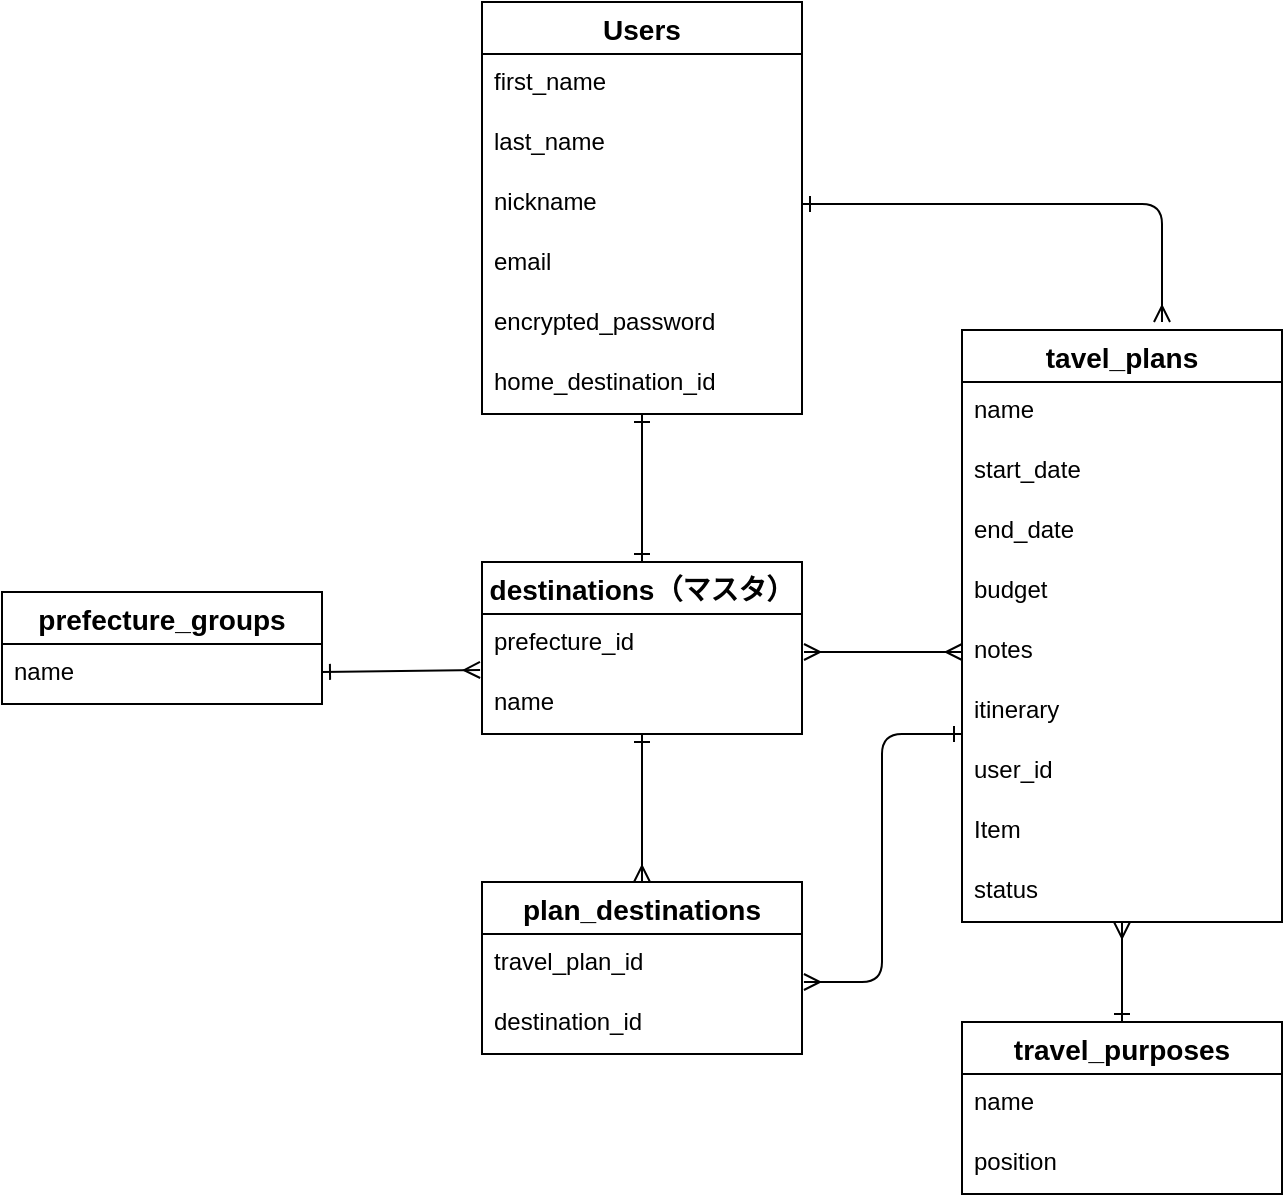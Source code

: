 <mxfile>
    <diagram id="JonSy1XxORcm3GIFw7AT" name="ページ1">
        <mxGraphModel grid="1" page="1" gridSize="10" guides="1" tooltips="1" connect="1" arrows="1" fold="0" pageScale="1" pageWidth="827" pageHeight="1169" math="0" shadow="0">
            <root>
                <mxCell id="0"/>
                <mxCell id="1" parent="0"/>
                <mxCell id="68" style="edgeStyle=none;html=1;exitX=1;exitY=0.5;exitDx=0;exitDy=0;endArrow=ERmany;endFill=0;startArrow=ERone;startFill=0;" edge="1" parent="1" source="5">
                    <mxGeometry relative="1" as="geometry">
                        <mxPoint x="620" y="40" as="targetPoint"/>
                        <Array as="points">
                            <mxPoint x="480" y="-19"/>
                            <mxPoint x="620" y="-19"/>
                        </Array>
                    </mxGeometry>
                </mxCell>
                <mxCell id="69" value="" style="edgeStyle=none;html=1;entryX=0.5;entryY=0;entryDx=0;entryDy=0;endArrow=ERone;endFill=0;startArrow=ERone;startFill=0;" edge="1" parent="1" source="2" target="24">
                    <mxGeometry relative="1" as="geometry"/>
                </mxCell>
                <mxCell id="2" value="Users" style="swimlane;fontStyle=1;childLayout=stackLayout;horizontal=1;startSize=26;horizontalStack=0;resizeParent=1;resizeParentMax=0;resizeLast=0;collapsible=1;marginBottom=0;align=center;fontSize=14;" vertex="1" parent="1">
                    <mxGeometry x="280" y="-120" width="160" height="206" as="geometry"/>
                </mxCell>
                <mxCell id="3" value="first_name" style="text;strokeColor=none;fillColor=none;spacingLeft=4;spacingRight=4;overflow=hidden;rotatable=0;points=[[0,0.5],[1,0.5]];portConstraint=eastwest;fontSize=12;whiteSpace=wrap;html=1;" vertex="1" parent="2">
                    <mxGeometry y="26" width="160" height="30" as="geometry"/>
                </mxCell>
                <mxCell id="4" value="last_name" style="text;strokeColor=none;fillColor=none;spacingLeft=4;spacingRight=4;overflow=hidden;rotatable=0;points=[[0,0.5],[1,0.5]];portConstraint=eastwest;fontSize=12;whiteSpace=wrap;html=1;" vertex="1" parent="2">
                    <mxGeometry y="56" width="160" height="30" as="geometry"/>
                </mxCell>
                <mxCell id="5" value="nickname" style="text;strokeColor=none;fillColor=none;spacingLeft=4;spacingRight=4;overflow=hidden;rotatable=0;points=[[0,0.5],[1,0.5]];portConstraint=eastwest;fontSize=12;whiteSpace=wrap;html=1;" vertex="1" parent="2">
                    <mxGeometry y="86" width="160" height="30" as="geometry"/>
                </mxCell>
                <mxCell id="6" value="email" style="text;strokeColor=none;fillColor=none;spacingLeft=4;spacingRight=4;overflow=hidden;rotatable=0;points=[[0,0.5],[1,0.5]];portConstraint=eastwest;fontSize=12;whiteSpace=wrap;html=1;" vertex="1" parent="2">
                    <mxGeometry y="116" width="160" height="30" as="geometry"/>
                </mxCell>
                <mxCell id="8" value="encrypted_password" style="text;strokeColor=none;fillColor=none;spacingLeft=4;spacingRight=4;overflow=hidden;rotatable=0;points=[[0,0.5],[1,0.5]];portConstraint=eastwest;fontSize=12;whiteSpace=wrap;html=1;" vertex="1" parent="2">
                    <mxGeometry y="146" width="160" height="30" as="geometry"/>
                </mxCell>
                <mxCell id="59" value="home_destination_id" style="text;strokeColor=none;fillColor=none;spacingLeft=4;spacingRight=4;overflow=hidden;rotatable=0;points=[[0,0.5],[1,0.5]];portConstraint=eastwest;fontSize=12;whiteSpace=wrap;html=1;" vertex="1" parent="2">
                    <mxGeometry y="176" width="160" height="30" as="geometry"/>
                </mxCell>
                <mxCell id="70" value="" style="edgeStyle=none;html=1;entryX=0.5;entryY=0;entryDx=0;entryDy=0;endArrow=ERone;endFill=0;startArrow=ERmany;startFill=0;" edge="1" parent="1" source="9" target="39">
                    <mxGeometry relative="1" as="geometry"/>
                </mxCell>
                <mxCell id="74" value="" style="edgeStyle=none;html=1;exitX=0;exitY=0.5;exitDx=0;exitDy=0;endArrow=ERmany;endFill=0;startArrow=ERmany;startFill=0;" edge="1" parent="1" source="65">
                    <mxGeometry relative="1" as="geometry">
                        <mxPoint x="530" y="205" as="sourcePoint"/>
                        <mxPoint x="441" y="205" as="targetPoint"/>
                    </mxGeometry>
                </mxCell>
                <mxCell id="9" value="tavel_plans" style="swimlane;fontStyle=1;childLayout=stackLayout;horizontal=1;startSize=26;horizontalStack=0;resizeParent=1;resizeParentMax=0;resizeLast=0;collapsible=1;marginBottom=0;align=center;fontSize=14;" vertex="1" parent="1">
                    <mxGeometry x="520" y="44" width="160" height="296" as="geometry"/>
                </mxCell>
                <mxCell id="10" value="name" style="text;strokeColor=none;fillColor=none;spacingLeft=4;spacingRight=4;overflow=hidden;rotatable=0;points=[[0,0.5],[1,0.5]];portConstraint=eastwest;fontSize=12;whiteSpace=wrap;html=1;" vertex="1" parent="9">
                    <mxGeometry y="26" width="160" height="30" as="geometry"/>
                </mxCell>
                <mxCell id="12" value="start_date" style="text;strokeColor=none;fillColor=none;spacingLeft=4;spacingRight=4;overflow=hidden;rotatable=0;points=[[0,0.5],[1,0.5]];portConstraint=eastwest;fontSize=12;whiteSpace=wrap;html=1;" vertex="1" parent="9">
                    <mxGeometry y="56" width="160" height="30" as="geometry"/>
                </mxCell>
                <mxCell id="14" value="end_date" style="text;strokeColor=none;fillColor=none;spacingLeft=4;spacingRight=4;overflow=hidden;rotatable=0;points=[[0,0.5],[1,0.5]];portConstraint=eastwest;fontSize=12;whiteSpace=wrap;html=1;" vertex="1" parent="9">
                    <mxGeometry y="86" width="160" height="30" as="geometry"/>
                </mxCell>
                <mxCell id="11" value="budget" style="text;strokeColor=none;fillColor=none;spacingLeft=4;spacingRight=4;overflow=hidden;rotatable=0;points=[[0,0.5],[1,0.5]];portConstraint=eastwest;fontSize=12;whiteSpace=wrap;html=1;" vertex="1" parent="9">
                    <mxGeometry y="116" width="160" height="30" as="geometry"/>
                </mxCell>
                <mxCell id="65" value="notes" style="text;strokeColor=none;fillColor=none;spacingLeft=4;spacingRight=4;overflow=hidden;rotatable=0;points=[[0,0.5],[1,0.5]];portConstraint=eastwest;fontSize=12;whiteSpace=wrap;html=1;" vertex="1" parent="9">
                    <mxGeometry y="146" width="160" height="30" as="geometry"/>
                </mxCell>
                <mxCell id="67" value="itinerary" style="text;strokeColor=none;fillColor=none;spacingLeft=4;spacingRight=4;overflow=hidden;rotatable=0;points=[[0,0.5],[1,0.5]];portConstraint=eastwest;fontSize=12;whiteSpace=wrap;html=1;" vertex="1" parent="9">
                    <mxGeometry y="176" width="160" height="30" as="geometry"/>
                </mxCell>
                <mxCell id="13" value="user_id" style="text;strokeColor=none;fillColor=none;spacingLeft=4;spacingRight=4;overflow=hidden;rotatable=0;points=[[0,0.5],[1,0.5]];portConstraint=eastwest;fontSize=12;whiteSpace=wrap;html=1;" vertex="1" parent="9">
                    <mxGeometry y="206" width="160" height="30" as="geometry"/>
                </mxCell>
                <mxCell id="23" value="Item" style="text;strokeColor=none;fillColor=none;spacingLeft=4;spacingRight=4;overflow=hidden;rotatable=0;points=[[0,0.5],[1,0.5]];portConstraint=eastwest;fontSize=12;whiteSpace=wrap;html=1;" vertex="1" parent="9">
                    <mxGeometry y="236" width="160" height="30" as="geometry"/>
                </mxCell>
                <mxCell id="21" value="status" style="text;strokeColor=none;fillColor=none;spacingLeft=4;spacingRight=4;overflow=hidden;rotatable=0;points=[[0,0.5],[1,0.5]];portConstraint=eastwest;fontSize=12;whiteSpace=wrap;html=1;" vertex="1" parent="9">
                    <mxGeometry y="266" width="160" height="30" as="geometry"/>
                </mxCell>
                <mxCell id="51" style="edgeStyle=none;html=1;entryX=-0.006;entryY=0.167;entryDx=0;entryDy=0;entryPerimeter=0;" edge="1" parent="9" target="14">
                    <mxGeometry relative="1" as="geometry">
                        <mxPoint x="-1" y="91" as="sourcePoint"/>
                    </mxGeometry>
                </mxCell>
                <mxCell id="73" value="" style="edgeStyle=none;html=1;entryX=0.5;entryY=0;entryDx=0;entryDy=0;endArrow=ERmany;endFill=0;startArrow=ERone;startFill=0;" edge="1" parent="1" source="24" target="29">
                    <mxGeometry relative="1" as="geometry"/>
                </mxCell>
                <mxCell id="24" value="destinations（マスタ）" style="swimlane;fontStyle=1;childLayout=stackLayout;horizontal=1;startSize=26;horizontalStack=0;resizeParent=1;resizeParentMax=0;resizeLast=0;collapsible=1;marginBottom=0;align=center;fontSize=14;" vertex="1" parent="1">
                    <mxGeometry x="280" y="160" width="160" height="86" as="geometry"/>
                </mxCell>
                <mxCell id="25" value="prefecture_id" style="text;strokeColor=none;fillColor=none;spacingLeft=4;spacingRight=4;overflow=hidden;rotatable=0;points=[[0,0.5],[1,0.5]];portConstraint=eastwest;fontSize=12;whiteSpace=wrap;html=1;" vertex="1" parent="24">
                    <mxGeometry y="26" width="160" height="30" as="geometry"/>
                </mxCell>
                <mxCell id="26" value="name" style="text;strokeColor=none;fillColor=none;spacingLeft=4;spacingRight=4;overflow=hidden;rotatable=0;points=[[0,0.5],[1,0.5]];portConstraint=eastwest;fontSize=12;whiteSpace=wrap;html=1;" vertex="1" parent="24">
                    <mxGeometry y="56" width="160" height="30" as="geometry"/>
                </mxCell>
                <mxCell id="39" value="travel_purposes" style="swimlane;fontStyle=1;childLayout=stackLayout;horizontal=1;startSize=26;horizontalStack=0;resizeParent=1;resizeParentMax=0;resizeLast=0;collapsible=1;marginBottom=0;align=center;fontSize=14;" vertex="1" parent="1">
                    <mxGeometry x="520" y="390" width="160" height="86" as="geometry"/>
                </mxCell>
                <mxCell id="40" value="name" style="text;strokeColor=none;fillColor=none;spacingLeft=4;spacingRight=4;overflow=hidden;rotatable=0;points=[[0,0.5],[1,0.5]];portConstraint=eastwest;fontSize=12;whiteSpace=wrap;html=1;" vertex="1" parent="39">
                    <mxGeometry y="26" width="160" height="30" as="geometry"/>
                </mxCell>
                <mxCell id="41" value="position" style="text;strokeColor=none;fillColor=none;spacingLeft=4;spacingRight=4;overflow=hidden;rotatable=0;points=[[0,0.5],[1,0.5]];portConstraint=eastwest;fontSize=12;whiteSpace=wrap;html=1;" vertex="1" parent="39">
                    <mxGeometry y="56" width="160" height="30" as="geometry"/>
                </mxCell>
                <mxCell id="29" value="plan_destinations" style="swimlane;fontStyle=1;childLayout=stackLayout;horizontal=1;startSize=26;horizontalStack=0;resizeParent=1;resizeParentMax=0;resizeLast=0;collapsible=1;marginBottom=0;align=center;fontSize=14;" vertex="1" parent="1">
                    <mxGeometry x="280" y="320" width="160" height="86" as="geometry"/>
                </mxCell>
                <mxCell id="30" value="travel_plan_id" style="text;strokeColor=none;fillColor=none;spacingLeft=4;spacingRight=4;overflow=hidden;rotatable=0;points=[[0,0.5],[1,0.5]];portConstraint=eastwest;fontSize=12;whiteSpace=wrap;html=1;" vertex="1" parent="29">
                    <mxGeometry y="26" width="160" height="30" as="geometry"/>
                </mxCell>
                <mxCell id="31" value="destination_id" style="text;strokeColor=none;fillColor=none;spacingLeft=4;spacingRight=4;overflow=hidden;rotatable=0;points=[[0,0.5],[1,0.5]];portConstraint=eastwest;fontSize=12;whiteSpace=wrap;html=1;" vertex="1" parent="29">
                    <mxGeometry y="56" width="160" height="30" as="geometry"/>
                </mxCell>
                <mxCell id="61" value="prefecture_groups" style="swimlane;fontStyle=1;childLayout=stackLayout;horizontal=1;startSize=26;horizontalStack=0;resizeParent=1;resizeParentMax=0;resizeLast=0;collapsible=1;marginBottom=0;align=center;fontSize=14;" vertex="1" parent="1">
                    <mxGeometry x="40" y="175" width="160" height="56" as="geometry"/>
                </mxCell>
                <mxCell id="62" value="name" style="text;strokeColor=none;fillColor=none;spacingLeft=4;spacingRight=4;overflow=hidden;rotatable=0;points=[[0,0.5],[1,0.5]];portConstraint=eastwest;fontSize=12;whiteSpace=wrap;html=1;" vertex="1" parent="61">
                    <mxGeometry y="26" width="160" height="30" as="geometry"/>
                </mxCell>
                <mxCell id="71" value="" style="edgeStyle=none;html=1;entryX=1.006;entryY=0.8;entryDx=0;entryDy=0;entryPerimeter=0;exitX=0;exitY=0.5;exitDx=0;exitDy=0;endArrow=ERmany;endFill=0;startArrow=ERone;startFill=0;" edge="1" parent="1" target="30">
                    <mxGeometry relative="1" as="geometry">
                        <mxPoint x="520" y="246" as="sourcePoint"/>
                        <mxPoint x="440" y="411" as="targetPoint"/>
                        <Array as="points">
                            <mxPoint x="480" y="246"/>
                            <mxPoint x="480" y="370"/>
                        </Array>
                    </mxGeometry>
                </mxCell>
                <mxCell id="72" value="" style="edgeStyle=none;html=1;entryX=-0.006;entryY=0.933;entryDx=0;entryDy=0;entryPerimeter=0;endArrow=ERmany;endFill=0;startArrow=ERone;startFill=0;" edge="1" parent="1" source="62" target="25">
                    <mxGeometry relative="1" as="geometry"/>
                </mxCell>
            </root>
        </mxGraphModel>
    </diagram>
    <diagram id="Xz8BK_5kUlKNpP6pCxEt" name="ページ2">
        <mxGraphModel dx="1078" dy="687" grid="1" gridSize="10" guides="1" tooltips="1" connect="1" arrows="1" fold="1" page="1" pageScale="1" pageWidth="827" pageHeight="1169" math="0" shadow="0">
            <root>
                <mxCell id="0"/>
                <mxCell id="1" parent="0"/>
                <mxCell id="s4yENLIMu6vwXDfXySo9-5" value="" style="edgeStyle=none;html=1;entryX=0;entryY=0.5;entryDx=0;entryDy=0;" edge="1" parent="1" source="s4yENLIMu6vwXDfXySo9-2" target="s4yENLIMu6vwXDfXySo9-4">
                    <mxGeometry relative="1" as="geometry">
                        <Array as="points">
                            <mxPoint x="180" y="300"/>
                        </Array>
                    </mxGeometry>
                </mxCell>
                <mxCell id="s4yENLIMu6vwXDfXySo9-6" value="" style="edgeStyle=none;html=1;" edge="1" parent="1" source="s4yENLIMu6vwXDfXySo9-2" target="s4yENLIMu6vwXDfXySo9-3">
                    <mxGeometry relative="1" as="geometry"/>
                </mxCell>
                <mxCell id="s4yENLIMu6vwXDfXySo9-2" value="ログインページ" style="rounded=1;whiteSpace=wrap;html=1;" vertex="1" parent="1">
                    <mxGeometry x="120" y="200" width="120" height="40" as="geometry"/>
                </mxCell>
                <mxCell id="s4yENLIMu6vwXDfXySo9-7" value="" style="edgeStyle=none;html=1;entryX=1;entryY=0.5;entryDx=0;entryDy=0;startArrow=classic;startFill=1;endArrow=none;endFill=0;" edge="1" parent="1" source="s4yENLIMu6vwXDfXySo9-3" target="s4yENLIMu6vwXDfXySo9-4">
                    <mxGeometry relative="1" as="geometry">
                        <Array as="points">
                            <mxPoint x="340" y="300"/>
                        </Array>
                    </mxGeometry>
                </mxCell>
                <mxCell id="s4yENLIMu6vwXDfXySo9-12" value="" style="edgeStyle=none;html=1;entryX=0;entryY=0.5;entryDx=0;entryDy=0;exitX=1;exitY=0.5;exitDx=0;exitDy=0;" edge="1" parent="1" source="s4yENLIMu6vwXDfXySo9-3" target="s4yENLIMu6vwXDfXySo9-11">
                    <mxGeometry relative="1" as="geometry">
                        <Array as="points">
                            <mxPoint x="420" y="220"/>
                            <mxPoint x="420" y="260"/>
                        </Array>
                    </mxGeometry>
                </mxCell>
                <mxCell id="s4yENLIMu6vwXDfXySo9-3" value="ユーザーマイページ" style="rounded=1;whiteSpace=wrap;html=1;arcSize=8;" vertex="1" parent="1">
                    <mxGeometry x="280" y="200" width="120" height="40" as="geometry"/>
                </mxCell>
                <mxCell id="s4yENLIMu6vwXDfXySo9-4" value="&lt;font style=&quot;font-size: 10px;&quot;&gt;ユーザー新規登録ページ&lt;/font&gt;" style="rounded=1;whiteSpace=wrap;html=1;" vertex="1" parent="1">
                    <mxGeometry x="200" y="280" width="120" height="40" as="geometry"/>
                </mxCell>
                <mxCell id="s4yENLIMu6vwXDfXySo9-14" value="" style="edgeStyle=none;html=1;entryX=1;entryY=0.5;entryDx=0;entryDy=0;exitX=0;exitY=0.5;exitDx=0;exitDy=0;startArrow=classic;startFill=1;endArrow=none;endFill=0;" edge="1" parent="1" source="s4yENLIMu6vwXDfXySo9-10" target="s4yENLIMu6vwXDfXySo9-3">
                    <mxGeometry relative="1" as="geometry">
                        <Array as="points">
                            <mxPoint x="420" y="180"/>
                            <mxPoint x="420" y="220"/>
                        </Array>
                    </mxGeometry>
                </mxCell>
                <mxCell id="s4yENLIMu6vwXDfXySo9-17" value="" style="edgeStyle=none;html=1;" edge="1" parent="1" source="s4yENLIMu6vwXDfXySo9-10" target="s4yENLIMu6vwXDfXySo9-16">
                    <mxGeometry relative="1" as="geometry"/>
                </mxCell>
                <mxCell id="s4yENLIMu6vwXDfXySo9-10" value="新規プラン作成" style="rounded=1;whiteSpace=wrap;html=1;" vertex="1" parent="1">
                    <mxGeometry x="440" y="160" width="120" height="40" as="geometry"/>
                </mxCell>
                <mxCell id="s4yENLIMu6vwXDfXySo9-21" value="" style="edgeStyle=none;html=1;" edge="1" parent="1" source="s4yENLIMu6vwXDfXySo9-11" target="s4yENLIMu6vwXDfXySo9-20">
                    <mxGeometry relative="1" as="geometry"/>
                </mxCell>
                <mxCell id="s4yENLIMu6vwXDfXySo9-11" value="プラン詳細ページ" style="rounded=1;whiteSpace=wrap;html=1;" vertex="1" parent="1">
                    <mxGeometry x="440" y="240" width="120" height="40" as="geometry"/>
                </mxCell>
                <mxCell id="s4yENLIMu6vwXDfXySo9-19" value="" style="edgeStyle=none;html=1;entryX=0.5;entryY=0;entryDx=0;entryDy=0;exitX=1;exitY=0.5;exitDx=0;exitDy=0;" edge="1" parent="1" source="s4yENLIMu6vwXDfXySo9-16" target="s4yENLIMu6vwXDfXySo9-3">
                    <mxGeometry relative="1" as="geometry">
                        <mxPoint x="660" y="80" as="targetPoint"/>
                        <Array as="points">
                            <mxPoint x="760" y="180"/>
                            <mxPoint x="760" y="120"/>
                            <mxPoint x="500" y="120"/>
                            <mxPoint x="340" y="120"/>
                        </Array>
                    </mxGeometry>
                </mxCell>
                <mxCell id="s4yENLIMu6vwXDfXySo9-16" value="プレビュー画面" style="rounded=1;whiteSpace=wrap;html=1;" vertex="1" parent="1">
                    <mxGeometry x="600" y="160" width="120" height="40" as="geometry"/>
                </mxCell>
                <mxCell id="s4yENLIMu6vwXDfXySo9-22" style="edgeStyle=none;html=1;exitX=1;exitY=0.5;exitDx=0;exitDy=0;endArrow=none;endFill=0;" edge="1" parent="1" source="s4yENLIMu6vwXDfXySo9-20">
                    <mxGeometry relative="1" as="geometry">
                        <mxPoint x="760" y="160" as="targetPoint"/>
                        <Array as="points">
                            <mxPoint x="760" y="260"/>
                        </Array>
                    </mxGeometry>
                </mxCell>
                <mxCell id="s4yENLIMu6vwXDfXySo9-20" value="編集画面" style="rounded=1;whiteSpace=wrap;html=1;" vertex="1" parent="1">
                    <mxGeometry x="600" y="240" width="120" height="40" as="geometry"/>
                </mxCell>
            </root>
        </mxGraphModel>
    </diagram>
</mxfile>